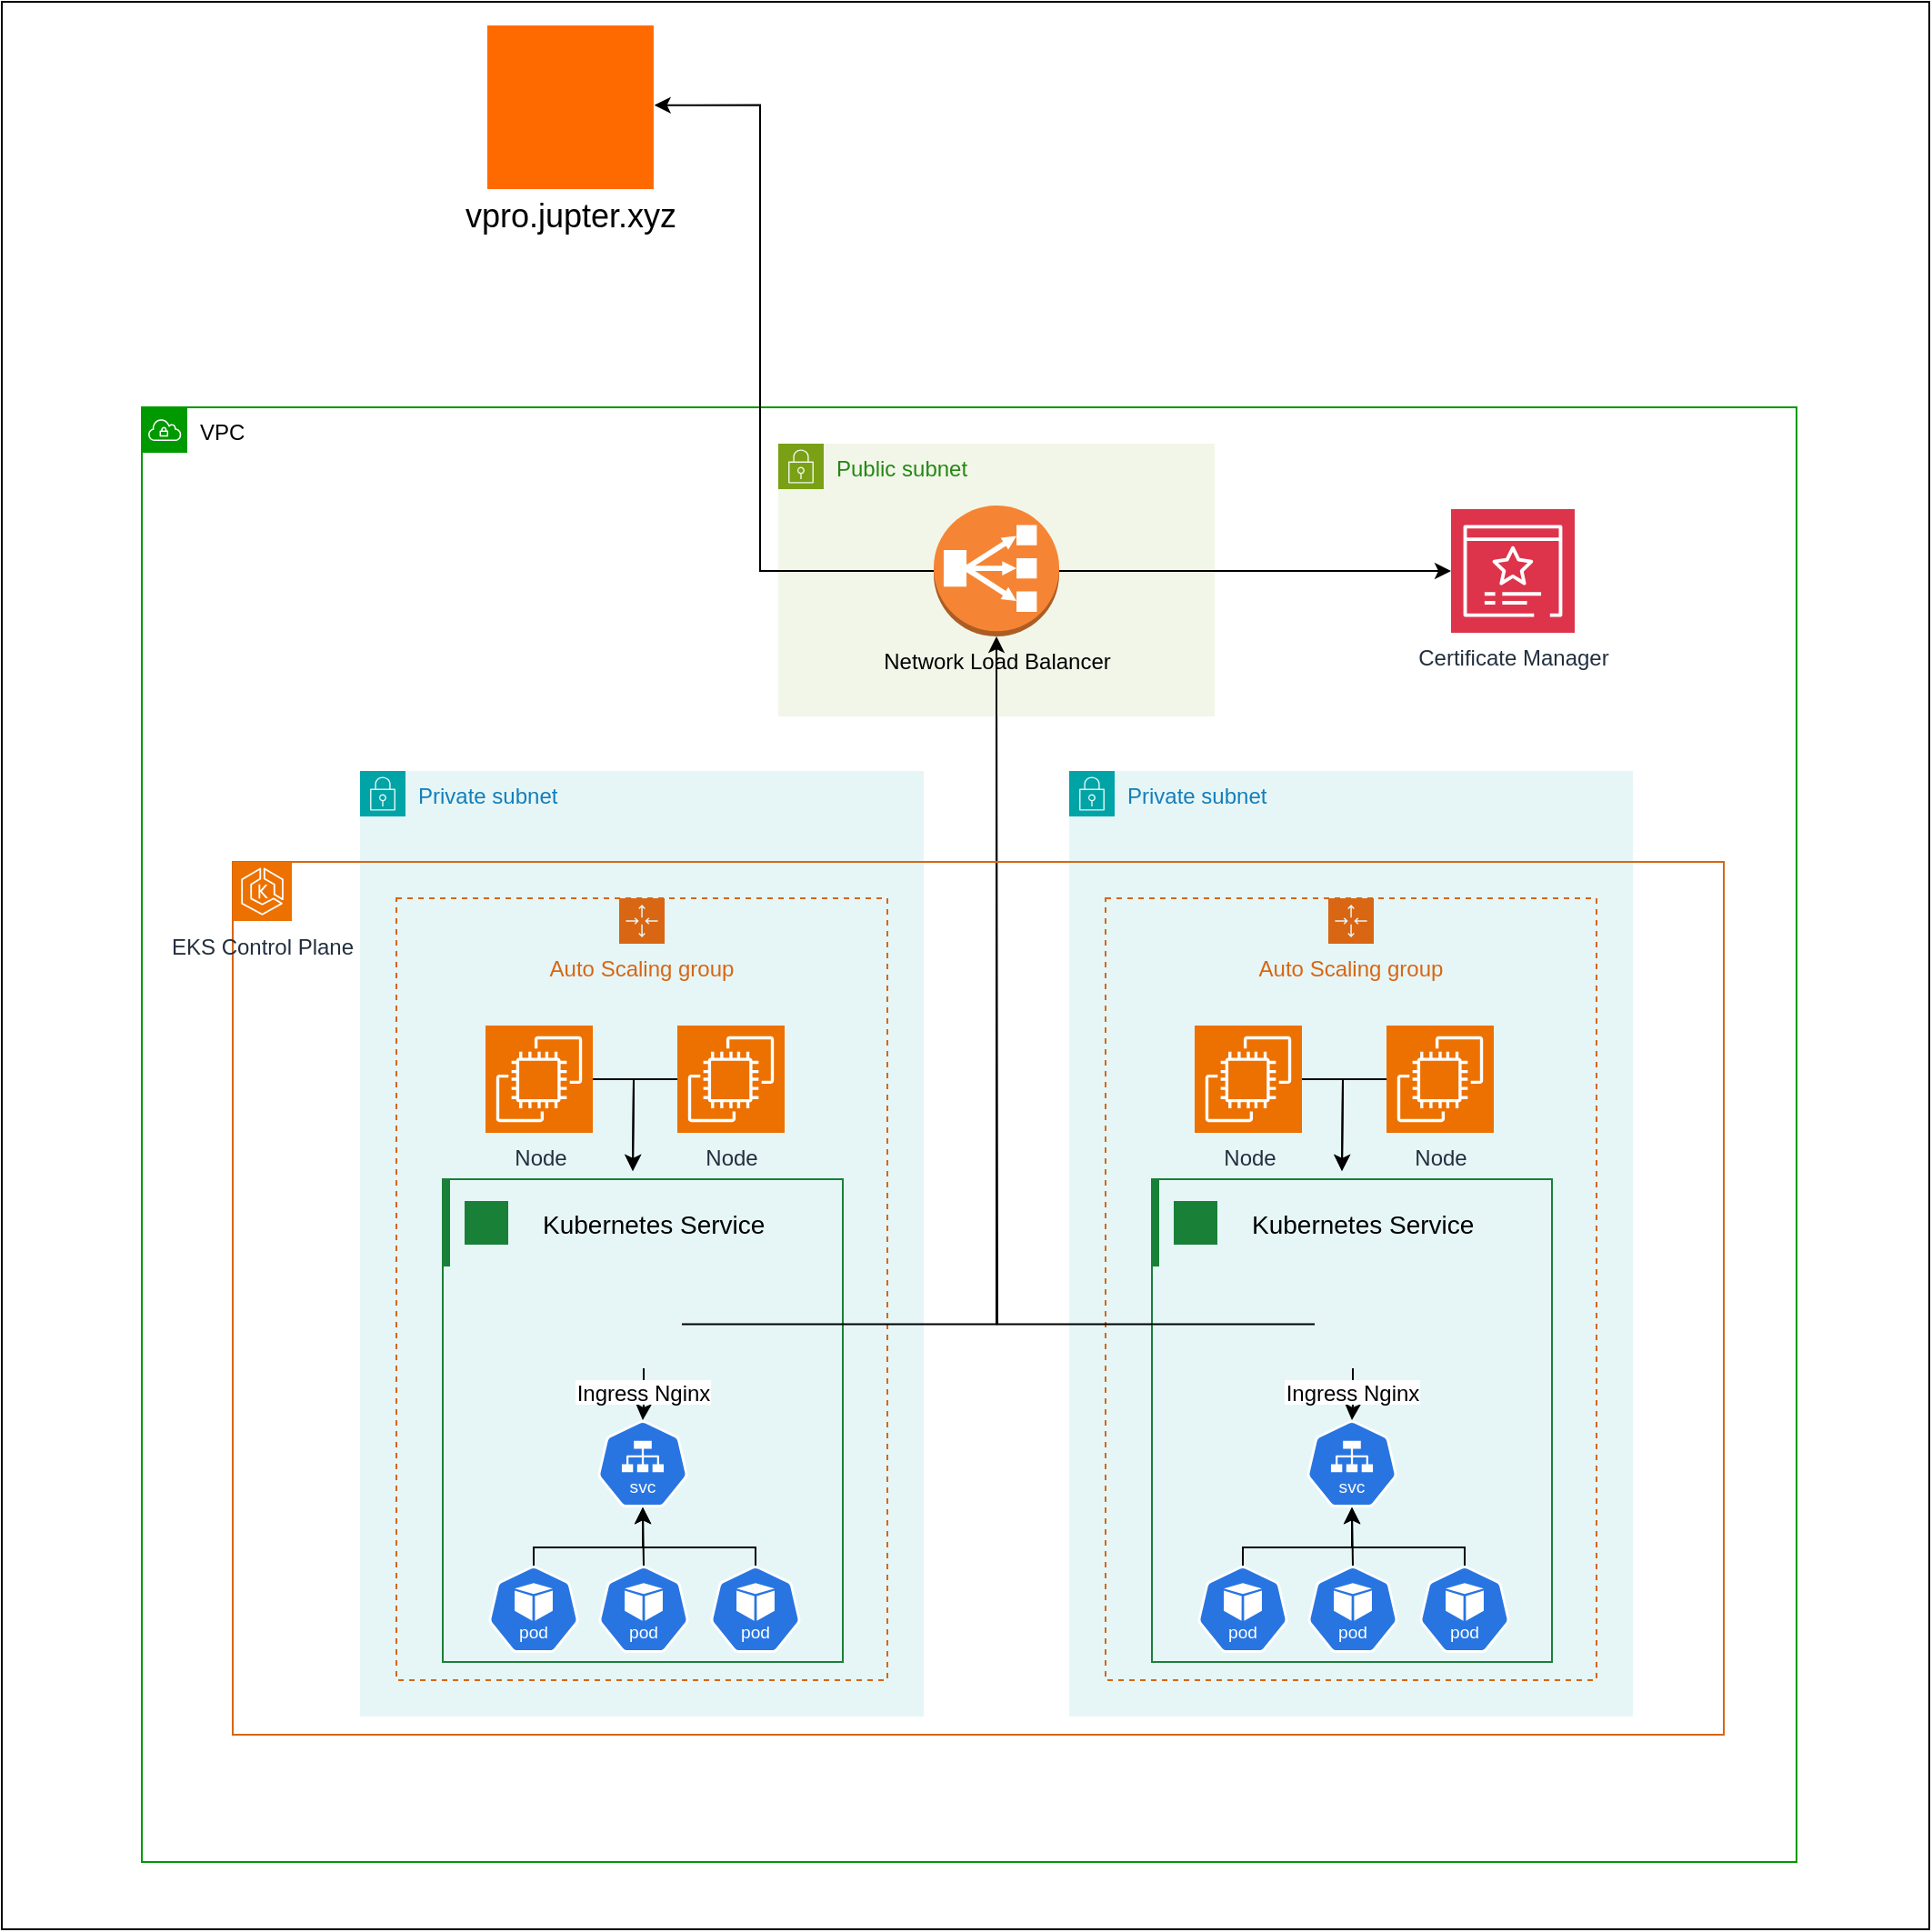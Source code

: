 <mxfile version="26.0.9">
  <diagram name="Página-1" id="Ebh7_Z0vxYLUfH_Ub__D">
    <mxGraphModel dx="1880" dy="3484" grid="1" gridSize="10" guides="1" tooltips="1" connect="1" arrows="1" fold="1" page="1" pageScale="1" pageWidth="827" pageHeight="1169" math="0" shadow="0">
      <root>
        <mxCell id="0" />
        <mxCell id="1" parent="0" />
        <mxCell id="sMkJowBJEs8iN2L6A-MO-190" value="" style="whiteSpace=wrap;html=1;aspect=fixed;movable=0;resizable=0;rotatable=0;deletable=0;editable=0;locked=1;connectable=0;" vertex="1" parent="1">
          <mxGeometry y="-1170" width="1060" height="1060" as="geometry" />
        </mxCell>
        <mxCell id="sMkJowBJEs8iN2L6A-MO-41" value="Private subnet" style="points=[[0,0],[0.25,0],[0.5,0],[0.75,0],[1,0],[1,0.25],[1,0.5],[1,0.75],[1,1],[0.75,1],[0.5,1],[0.25,1],[0,1],[0,0.75],[0,0.5],[0,0.25]];outlineConnect=0;gradientColor=none;html=1;whiteSpace=wrap;fontSize=12;fontStyle=0;container=0;pointerEvents=0;collapsible=0;recursiveResize=0;shape=mxgraph.aws4.group;grIcon=mxgraph.aws4.group_security_group;grStroke=0;strokeColor=#00A4A6;fillColor=#E6F6F7;verticalAlign=top;align=left;spacingLeft=30;fontColor=#147EBA;dashed=0;" vertex="1" parent="1">
          <mxGeometry x="197" y="-747" width="310" height="520" as="geometry" />
        </mxCell>
        <mxCell id="sMkJowBJEs8iN2L6A-MO-57" value="VPC" style="sketch=0;outlineConnect=0;html=1;whiteSpace=wrap;fontSize=12;fontStyle=0;shape=mxgraph.aws4.group;grIcon=mxgraph.aws4.group_vpc;strokeColor=#009900;fillColor=none;verticalAlign=top;align=left;spacingLeft=30;dashed=0;movable=1;resizable=1;rotatable=1;deletable=1;editable=1;locked=0;connectable=1;" vertex="1" parent="1">
          <mxGeometry x="77" y="-947" width="910" height="800" as="geometry" />
        </mxCell>
        <mxCell id="sMkJowBJEs8iN2L6A-MO-36" value="Auto Scaling group" style="points=[[0,0],[0.25,0],[0.5,0],[0.75,0],[1,0],[1,0.25],[1,0.5],[1,0.75],[1,1],[0.75,1],[0.5,1],[0.25,1],[0,1],[0,0.75],[0,0.5],[0,0.25]];outlineConnect=0;gradientColor=none;html=1;whiteSpace=wrap;fontSize=12;fontStyle=0;container=1;pointerEvents=0;collapsible=0;recursiveResize=0;shape=mxgraph.aws4.groupCenter;grIcon=mxgraph.aws4.group_auto_scaling_group;grStroke=1;strokeColor=#D86613;fillColor=none;verticalAlign=top;align=center;fontColor=#D86613;dashed=1;spacingTop=25;" vertex="1" parent="1">
          <mxGeometry x="217" y="-677" width="270" height="430" as="geometry" />
        </mxCell>
        <mxCell id="sMkJowBJEs8iN2L6A-MO-151" style="edgeStyle=orthogonalEdgeStyle;rounded=0;orthogonalLoop=1;jettySize=auto;html=1;exitX=1;exitY=0.5;exitDx=0;exitDy=0;exitPerimeter=0;" edge="1" parent="sMkJowBJEs8iN2L6A-MO-36" source="sMkJowBJEs8iN2L6A-MO-17">
          <mxGeometry relative="1" as="geometry">
            <mxPoint x="130" y="150" as="targetPoint" />
          </mxGeometry>
        </mxCell>
        <mxCell id="sMkJowBJEs8iN2L6A-MO-17" value="Node" style="sketch=0;points=[[0,0,0],[0.25,0,0],[0.5,0,0],[0.75,0,0],[1,0,0],[0,1,0],[0.25,1,0],[0.5,1,0],[0.75,1,0],[1,1,0],[0,0.25,0],[0,0.5,0],[0,0.75,0],[1,0.25,0],[1,0.5,0],[1,0.75,0]];outlineConnect=0;fontColor=#232F3E;fillColor=#ED7100;strokeColor=#ffffff;dashed=0;verticalLabelPosition=bottom;verticalAlign=top;align=center;html=1;fontSize=12;fontStyle=0;aspect=fixed;shape=mxgraph.aws4.resourceIcon;resIcon=mxgraph.aws4.ec2;" vertex="1" parent="sMkJowBJEs8iN2L6A-MO-36">
          <mxGeometry x="49" y="70" width="59" height="59" as="geometry" />
        </mxCell>
        <mxCell id="sMkJowBJEs8iN2L6A-MO-152" style="edgeStyle=orthogonalEdgeStyle;rounded=0;orthogonalLoop=1;jettySize=auto;html=1;" edge="1" parent="sMkJowBJEs8iN2L6A-MO-36" source="sMkJowBJEs8iN2L6A-MO-150">
          <mxGeometry relative="1" as="geometry">
            <mxPoint x="130" y="150" as="targetPoint" />
          </mxGeometry>
        </mxCell>
        <mxCell id="sMkJowBJEs8iN2L6A-MO-150" value="Node" style="sketch=0;points=[[0,0,0],[0.25,0,0],[0.5,0,0],[0.75,0,0],[1,0,0],[0,1,0],[0.25,1,0],[0.5,1,0],[0.75,1,0],[1,1,0],[0,0.25,0],[0,0.5,0],[0,0.75,0],[1,0.25,0],[1,0.5,0],[1,0.75,0]];outlineConnect=0;fontColor=#232F3E;fillColor=#ED7100;strokeColor=#ffffff;dashed=0;verticalLabelPosition=bottom;verticalAlign=top;align=center;html=1;fontSize=12;fontStyle=0;aspect=fixed;shape=mxgraph.aws4.resourceIcon;resIcon=mxgraph.aws4.ec2;" vertex="1" parent="sMkJowBJEs8iN2L6A-MO-36">
          <mxGeometry x="154.5" y="70" width="59" height="59" as="geometry" />
        </mxCell>
        <mxCell id="sMkJowBJEs8iN2L6A-MO-153" value="Private subnet" style="points=[[0,0],[0.25,0],[0.5,0],[0.75,0],[1,0],[1,0.25],[1,0.5],[1,0.75],[1,1],[0.75,1],[0.5,1],[0.25,1],[0,1],[0,0.75],[0,0.5],[0,0.25]];outlineConnect=0;gradientColor=none;html=1;whiteSpace=wrap;fontSize=12;fontStyle=0;container=0;pointerEvents=0;collapsible=0;recursiveResize=0;shape=mxgraph.aws4.group;grIcon=mxgraph.aws4.group_security_group;grStroke=0;strokeColor=#00A4A6;fillColor=#E6F6F7;verticalAlign=top;align=left;spacingLeft=30;fontColor=#147EBA;dashed=0;" vertex="1" parent="1">
          <mxGeometry x="587" y="-747" width="310" height="520" as="geometry" />
        </mxCell>
        <mxCell id="sMkJowBJEs8iN2L6A-MO-71" value="" style="container=1;collapsible=0;expand=0;recursiveResize=0;html=1;whiteSpace=wrap;strokeColor=#198038;fillColor=none;strokeWidth=1" vertex="1" parent="1">
          <mxGeometry x="242.5" y="-522.5" width="220" height="265.5" as="geometry" />
        </mxCell>
        <mxCell id="sMkJowBJEs8iN2L6A-MO-72" value="Kubernetes Service" style="shape=rect;fillColor=none;aspect=fixed;resizable=0;labelPosition=right;verticalLabelPosition=middle;align=left;verticalAlign=middle;strokeColor=none;part=1;spacingLeft=5;fontSize=14;" vertex="1" parent="sMkJowBJEs8iN2L6A-MO-71">
          <mxGeometry width="48" height="48" relative="1" as="geometry" />
        </mxCell>
        <mxCell id="sMkJowBJEs8iN2L6A-MO-73" value="" style="fillColor=#198038;shape=mxgraph.ibm_cloud.ibm-cloud--kubernetes-service;strokeColor=none;dashed=0;outlineConnect=0;html=1;labelPosition=center;verticalLabelPosition=bottom;verticalAlign=top;part=1;movable=0;resizable=0;rotatable=0;" vertex="1" parent="sMkJowBJEs8iN2L6A-MO-72">
          <mxGeometry width="24" height="24" relative="1" as="geometry">
            <mxPoint x="12" y="12" as="offset" />
          </mxGeometry>
        </mxCell>
        <mxCell id="sMkJowBJEs8iN2L6A-MO-74" value="" style="shape=rect;fillColor=#198038;aspect=fixed;resizable=0;labelPosition=right;verticalLabelPosition=middle;align=left;verticalAlign=middle;strokeColor=none;part=1;spacingLeft=5;fontSize=14;" vertex="1" parent="sMkJowBJEs8iN2L6A-MO-71">
          <mxGeometry width="4" height="48" relative="1" as="geometry" />
        </mxCell>
        <mxCell id="sMkJowBJEs8iN2L6A-MO-69" value="" style="aspect=fixed;sketch=0;html=1;dashed=0;whitespace=wrap;verticalLabelPosition=bottom;verticalAlign=top;fillColor=#2875E2;strokeColor=#ffffff;points=[[0.005,0.63,0],[0.1,0.2,0],[0.9,0.2,0],[0.5,0,0],[0.995,0.63,0],[0.72,0.99,0],[0.5,1,0],[0.28,0.99,0]];shape=mxgraph.kubernetes.icon2;kubernetesLabel=1;prIcon=pod" vertex="1" parent="sMkJowBJEs8iN2L6A-MO-71">
          <mxGeometry x="25" y="212.5" width="50" height="48" as="geometry" />
        </mxCell>
        <mxCell id="sMkJowBJEs8iN2L6A-MO-75" value="" style="aspect=fixed;sketch=0;html=1;dashed=0;whitespace=wrap;verticalLabelPosition=bottom;verticalAlign=top;fillColor=#2875E2;strokeColor=#ffffff;points=[[0.005,0.63,0],[0.1,0.2,0],[0.9,0.2,0],[0.5,0,0],[0.995,0.63,0],[0.72,0.99,0],[0.5,1,0],[0.28,0.99,0]];shape=mxgraph.kubernetes.icon2;kubernetesLabel=1;prIcon=pod" vertex="1" parent="sMkJowBJEs8iN2L6A-MO-71">
          <mxGeometry x="85.5" y="212.5" width="50" height="48" as="geometry" />
        </mxCell>
        <mxCell id="sMkJowBJEs8iN2L6A-MO-76" value="" style="aspect=fixed;sketch=0;html=1;dashed=0;whitespace=wrap;verticalLabelPosition=bottom;verticalAlign=top;fillColor=#2875E2;strokeColor=#ffffff;points=[[0.005,0.63,0],[0.1,0.2,0],[0.9,0.2,0],[0.5,0,0],[0.995,0.63,0],[0.72,0.99,0],[0.5,1,0],[0.28,0.99,0]];shape=mxgraph.kubernetes.icon2;kubernetesLabel=1;prIcon=pod" vertex="1" parent="sMkJowBJEs8iN2L6A-MO-71">
          <mxGeometry x="147" y="212.5" width="50" height="48" as="geometry" />
        </mxCell>
        <mxCell id="sMkJowBJEs8iN2L6A-MO-77" value="" style="aspect=fixed;sketch=0;html=1;dashed=0;whitespace=wrap;verticalLabelPosition=bottom;verticalAlign=top;fillColor=#2875E2;strokeColor=#ffffff;points=[[0.005,0.63,0],[0.1,0.2,0],[0.9,0.2,0],[0.5,0,0],[0.995,0.63,0],[0.72,0.99,0],[0.5,1,0],[0.28,0.99,0]];shape=mxgraph.kubernetes.icon2;kubernetesLabel=1;prIcon=svc" vertex="1" parent="sMkJowBJEs8iN2L6A-MO-71">
          <mxGeometry x="85" y="132.5" width="50" height="48" as="geometry" />
        </mxCell>
        <mxCell id="sMkJowBJEs8iN2L6A-MO-81" style="edgeStyle=orthogonalEdgeStyle;rounded=0;orthogonalLoop=1;jettySize=auto;html=1;exitX=0.5;exitY=0;exitDx=0;exitDy=0;exitPerimeter=0;entryX=0.5;entryY=1;entryDx=0;entryDy=0;entryPerimeter=0;" edge="1" parent="sMkJowBJEs8iN2L6A-MO-71">
          <mxGeometry relative="1" as="geometry">
            <mxPoint x="110.5" y="212.5" as="sourcePoint" />
            <mxPoint x="110" y="180.5" as="targetPoint" />
          </mxGeometry>
        </mxCell>
        <mxCell id="sMkJowBJEs8iN2L6A-MO-83" style="edgeStyle=orthogonalEdgeStyle;rounded=0;orthogonalLoop=1;jettySize=auto;html=1;exitX=0.5;exitY=0;exitDx=0;exitDy=0;exitPerimeter=0;entryX=0.5;entryY=1;entryDx=0;entryDy=0;entryPerimeter=0;" edge="1" parent="sMkJowBJEs8iN2L6A-MO-71" source="sMkJowBJEs8iN2L6A-MO-69" target="sMkJowBJEs8iN2L6A-MO-77">
          <mxGeometry relative="1" as="geometry">
            <Array as="points">
              <mxPoint x="50" y="202.5" />
              <mxPoint x="110" y="202.5" />
            </Array>
          </mxGeometry>
        </mxCell>
        <mxCell id="sMkJowBJEs8iN2L6A-MO-87" style="edgeStyle=orthogonalEdgeStyle;rounded=0;orthogonalLoop=1;jettySize=auto;html=1;exitX=0.5;exitY=0;exitDx=0;exitDy=0;exitPerimeter=0;entryX=0.5;entryY=1;entryDx=0;entryDy=0;entryPerimeter=0;" edge="1" parent="sMkJowBJEs8iN2L6A-MO-71" source="sMkJowBJEs8iN2L6A-MO-76" target="sMkJowBJEs8iN2L6A-MO-77">
          <mxGeometry relative="1" as="geometry">
            <Array as="points">
              <mxPoint x="172" y="202.5" />
              <mxPoint x="110" y="202.5" />
            </Array>
          </mxGeometry>
        </mxCell>
        <mxCell id="sMkJowBJEs8iN2L6A-MO-139" value="" style="edgeStyle=orthogonalEdgeStyle;rounded=0;orthogonalLoop=1;jettySize=auto;html=1;" edge="1" parent="sMkJowBJEs8iN2L6A-MO-71" source="sMkJowBJEs8iN2L6A-MO-136" target="sMkJowBJEs8iN2L6A-MO-77">
          <mxGeometry relative="1" as="geometry" />
        </mxCell>
        <mxCell id="sMkJowBJEs8iN2L6A-MO-136" value="Ingress Nginx" style="shape=image;verticalLabelPosition=bottom;labelBackgroundColor=default;verticalAlign=top;aspect=fixed;imageAspect=0;image=https://static-00.iconduck.com/assets.00/nginx-icon-887x1024-ahmvu4vv.png;" vertex="1" parent="sMkJowBJEs8iN2L6A-MO-71">
          <mxGeometry x="89.5" y="55.5" width="42" height="48.49" as="geometry" />
        </mxCell>
        <mxCell id="sMkJowBJEs8iN2L6A-MO-154" value="Auto Scaling group" style="points=[[0,0],[0.25,0],[0.5,0],[0.75,0],[1,0],[1,0.25],[1,0.5],[1,0.75],[1,1],[0.75,1],[0.5,1],[0.25,1],[0,1],[0,0.75],[0,0.5],[0,0.25]];outlineConnect=0;gradientColor=none;html=1;whiteSpace=wrap;fontSize=12;fontStyle=0;container=1;pointerEvents=0;collapsible=0;recursiveResize=0;shape=mxgraph.aws4.groupCenter;grIcon=mxgraph.aws4.group_auto_scaling_group;grStroke=1;strokeColor=#D86613;fillColor=none;verticalAlign=top;align=center;fontColor=#D86613;dashed=1;spacingTop=25;" vertex="1" parent="1">
          <mxGeometry x="607" y="-677" width="270" height="430" as="geometry" />
        </mxCell>
        <mxCell id="sMkJowBJEs8iN2L6A-MO-155" style="edgeStyle=orthogonalEdgeStyle;rounded=0;orthogonalLoop=1;jettySize=auto;html=1;exitX=1;exitY=0.5;exitDx=0;exitDy=0;exitPerimeter=0;" edge="1" parent="sMkJowBJEs8iN2L6A-MO-154" source="sMkJowBJEs8iN2L6A-MO-156">
          <mxGeometry relative="1" as="geometry">
            <mxPoint x="130" y="150" as="targetPoint" />
          </mxGeometry>
        </mxCell>
        <mxCell id="sMkJowBJEs8iN2L6A-MO-156" value="Node" style="sketch=0;points=[[0,0,0],[0.25,0,0],[0.5,0,0],[0.75,0,0],[1,0,0],[0,1,0],[0.25,1,0],[0.5,1,0],[0.75,1,0],[1,1,0],[0,0.25,0],[0,0.5,0],[0,0.75,0],[1,0.25,0],[1,0.5,0],[1,0.75,0]];outlineConnect=0;fontColor=#232F3E;fillColor=#ED7100;strokeColor=#ffffff;dashed=0;verticalLabelPosition=bottom;verticalAlign=top;align=center;html=1;fontSize=12;fontStyle=0;aspect=fixed;shape=mxgraph.aws4.resourceIcon;resIcon=mxgraph.aws4.ec2;" vertex="1" parent="sMkJowBJEs8iN2L6A-MO-154">
          <mxGeometry x="49" y="70" width="59" height="59" as="geometry" />
        </mxCell>
        <mxCell id="sMkJowBJEs8iN2L6A-MO-157" style="edgeStyle=orthogonalEdgeStyle;rounded=0;orthogonalLoop=1;jettySize=auto;html=1;" edge="1" parent="sMkJowBJEs8iN2L6A-MO-154" source="sMkJowBJEs8iN2L6A-MO-158">
          <mxGeometry relative="1" as="geometry">
            <mxPoint x="130" y="150" as="targetPoint" />
          </mxGeometry>
        </mxCell>
        <mxCell id="sMkJowBJEs8iN2L6A-MO-158" value="Node" style="sketch=0;points=[[0,0,0],[0.25,0,0],[0.5,0,0],[0.75,0,0],[1,0,0],[0,1,0],[0.25,1,0],[0.5,1,0],[0.75,1,0],[1,1,0],[0,0.25,0],[0,0.5,0],[0,0.75,0],[1,0.25,0],[1,0.5,0],[1,0.75,0]];outlineConnect=0;fontColor=#232F3E;fillColor=#ED7100;strokeColor=#ffffff;dashed=0;verticalLabelPosition=bottom;verticalAlign=top;align=center;html=1;fontSize=12;fontStyle=0;aspect=fixed;shape=mxgraph.aws4.resourceIcon;resIcon=mxgraph.aws4.ec2;" vertex="1" parent="sMkJowBJEs8iN2L6A-MO-154">
          <mxGeometry x="154.5" y="70" width="59" height="59" as="geometry" />
        </mxCell>
        <mxCell id="sMkJowBJEs8iN2L6A-MO-159" value="" style="container=1;collapsible=0;expand=0;recursiveResize=0;html=1;whiteSpace=wrap;strokeColor=#198038;fillColor=none;strokeWidth=1" vertex="1" parent="1">
          <mxGeometry x="632.5" y="-522.5" width="220" height="265.5" as="geometry" />
        </mxCell>
        <mxCell id="sMkJowBJEs8iN2L6A-MO-160" value="Kubernetes Service" style="shape=rect;fillColor=none;aspect=fixed;resizable=0;labelPosition=right;verticalLabelPosition=middle;align=left;verticalAlign=middle;strokeColor=none;part=1;spacingLeft=5;fontSize=14;" vertex="1" parent="sMkJowBJEs8iN2L6A-MO-159">
          <mxGeometry width="48" height="48" relative="1" as="geometry" />
        </mxCell>
        <mxCell id="sMkJowBJEs8iN2L6A-MO-161" value="" style="fillColor=#198038;shape=mxgraph.ibm_cloud.ibm-cloud--kubernetes-service;strokeColor=none;dashed=0;outlineConnect=0;html=1;labelPosition=center;verticalLabelPosition=bottom;verticalAlign=top;part=1;movable=0;resizable=0;rotatable=0;" vertex="1" parent="sMkJowBJEs8iN2L6A-MO-160">
          <mxGeometry width="24" height="24" relative="1" as="geometry">
            <mxPoint x="12" y="12" as="offset" />
          </mxGeometry>
        </mxCell>
        <mxCell id="sMkJowBJEs8iN2L6A-MO-162" value="" style="shape=rect;fillColor=#198038;aspect=fixed;resizable=0;labelPosition=right;verticalLabelPosition=middle;align=left;verticalAlign=middle;strokeColor=none;part=1;spacingLeft=5;fontSize=14;" vertex="1" parent="sMkJowBJEs8iN2L6A-MO-159">
          <mxGeometry width="4" height="48" relative="1" as="geometry" />
        </mxCell>
        <mxCell id="sMkJowBJEs8iN2L6A-MO-163" value="" style="aspect=fixed;sketch=0;html=1;dashed=0;whitespace=wrap;verticalLabelPosition=bottom;verticalAlign=top;fillColor=#2875E2;strokeColor=#ffffff;points=[[0.005,0.63,0],[0.1,0.2,0],[0.9,0.2,0],[0.5,0,0],[0.995,0.63,0],[0.72,0.99,0],[0.5,1,0],[0.28,0.99,0]];shape=mxgraph.kubernetes.icon2;kubernetesLabel=1;prIcon=pod" vertex="1" parent="sMkJowBJEs8iN2L6A-MO-159">
          <mxGeometry x="25" y="212.5" width="50" height="48" as="geometry" />
        </mxCell>
        <mxCell id="sMkJowBJEs8iN2L6A-MO-164" value="" style="aspect=fixed;sketch=0;html=1;dashed=0;whitespace=wrap;verticalLabelPosition=bottom;verticalAlign=top;fillColor=#2875E2;strokeColor=#ffffff;points=[[0.005,0.63,0],[0.1,0.2,0],[0.9,0.2,0],[0.5,0,0],[0.995,0.63,0],[0.72,0.99,0],[0.5,1,0],[0.28,0.99,0]];shape=mxgraph.kubernetes.icon2;kubernetesLabel=1;prIcon=pod" vertex="1" parent="sMkJowBJEs8iN2L6A-MO-159">
          <mxGeometry x="85.5" y="212.5" width="50" height="48" as="geometry" />
        </mxCell>
        <mxCell id="sMkJowBJEs8iN2L6A-MO-165" value="" style="aspect=fixed;sketch=0;html=1;dashed=0;whitespace=wrap;verticalLabelPosition=bottom;verticalAlign=top;fillColor=#2875E2;strokeColor=#ffffff;points=[[0.005,0.63,0],[0.1,0.2,0],[0.9,0.2,0],[0.5,0,0],[0.995,0.63,0],[0.72,0.99,0],[0.5,1,0],[0.28,0.99,0]];shape=mxgraph.kubernetes.icon2;kubernetesLabel=1;prIcon=pod" vertex="1" parent="sMkJowBJEs8iN2L6A-MO-159">
          <mxGeometry x="147" y="212.5" width="50" height="48" as="geometry" />
        </mxCell>
        <mxCell id="sMkJowBJEs8iN2L6A-MO-166" value="" style="aspect=fixed;sketch=0;html=1;dashed=0;whitespace=wrap;verticalLabelPosition=bottom;verticalAlign=top;fillColor=#2875E2;strokeColor=#ffffff;points=[[0.005,0.63,0],[0.1,0.2,0],[0.9,0.2,0],[0.5,0,0],[0.995,0.63,0],[0.72,0.99,0],[0.5,1,0],[0.28,0.99,0]];shape=mxgraph.kubernetes.icon2;kubernetesLabel=1;prIcon=svc" vertex="1" parent="sMkJowBJEs8iN2L6A-MO-159">
          <mxGeometry x="85" y="132.5" width="50" height="48" as="geometry" />
        </mxCell>
        <mxCell id="sMkJowBJEs8iN2L6A-MO-167" style="edgeStyle=orthogonalEdgeStyle;rounded=0;orthogonalLoop=1;jettySize=auto;html=1;exitX=0.5;exitY=0;exitDx=0;exitDy=0;exitPerimeter=0;entryX=0.5;entryY=1;entryDx=0;entryDy=0;entryPerimeter=0;" edge="1" parent="sMkJowBJEs8iN2L6A-MO-159">
          <mxGeometry relative="1" as="geometry">
            <mxPoint x="110.5" y="212.5" as="sourcePoint" />
            <mxPoint x="110" y="180.5" as="targetPoint" />
          </mxGeometry>
        </mxCell>
        <mxCell id="sMkJowBJEs8iN2L6A-MO-168" style="edgeStyle=orthogonalEdgeStyle;rounded=0;orthogonalLoop=1;jettySize=auto;html=1;exitX=0.5;exitY=0;exitDx=0;exitDy=0;exitPerimeter=0;entryX=0.5;entryY=1;entryDx=0;entryDy=0;entryPerimeter=0;" edge="1" parent="sMkJowBJEs8iN2L6A-MO-159" source="sMkJowBJEs8iN2L6A-MO-163" target="sMkJowBJEs8iN2L6A-MO-166">
          <mxGeometry relative="1" as="geometry">
            <Array as="points">
              <mxPoint x="50" y="202.5" />
              <mxPoint x="110" y="202.5" />
            </Array>
          </mxGeometry>
        </mxCell>
        <mxCell id="sMkJowBJEs8iN2L6A-MO-169" style="edgeStyle=orthogonalEdgeStyle;rounded=0;orthogonalLoop=1;jettySize=auto;html=1;exitX=0.5;exitY=0;exitDx=0;exitDy=0;exitPerimeter=0;entryX=0.5;entryY=1;entryDx=0;entryDy=0;entryPerimeter=0;" edge="1" parent="sMkJowBJEs8iN2L6A-MO-159" source="sMkJowBJEs8iN2L6A-MO-165" target="sMkJowBJEs8iN2L6A-MO-166">
          <mxGeometry relative="1" as="geometry">
            <Array as="points">
              <mxPoint x="172" y="202.5" />
              <mxPoint x="110" y="202.5" />
            </Array>
          </mxGeometry>
        </mxCell>
        <mxCell id="sMkJowBJEs8iN2L6A-MO-170" value="" style="edgeStyle=orthogonalEdgeStyle;rounded=0;orthogonalLoop=1;jettySize=auto;html=1;" edge="1" parent="sMkJowBJEs8iN2L6A-MO-159" source="sMkJowBJEs8iN2L6A-MO-171" target="sMkJowBJEs8iN2L6A-MO-166">
          <mxGeometry relative="1" as="geometry" />
        </mxCell>
        <mxCell id="sMkJowBJEs8iN2L6A-MO-176" style="edgeStyle=orthogonalEdgeStyle;rounded=0;orthogonalLoop=1;jettySize=auto;html=1;" edge="1" parent="sMkJowBJEs8iN2L6A-MO-159" source="sMkJowBJEs8iN2L6A-MO-171">
          <mxGeometry relative="1" as="geometry">
            <mxPoint x="-85.5" y="-294.5" as="targetPoint" />
          </mxGeometry>
        </mxCell>
        <mxCell id="sMkJowBJEs8iN2L6A-MO-171" value="Ingress Nginx" style="shape=image;verticalLabelPosition=bottom;labelBackgroundColor=default;verticalAlign=top;aspect=fixed;imageAspect=0;image=https://static-00.iconduck.com/assets.00/nginx-icon-887x1024-ahmvu4vv.png;" vertex="1" parent="sMkJowBJEs8iN2L6A-MO-159">
          <mxGeometry x="89.5" y="55.5" width="42" height="48.49" as="geometry" />
        </mxCell>
        <mxCell id="sMkJowBJEs8iN2L6A-MO-174" value="" style="group" vertex="1" connectable="0" parent="1">
          <mxGeometry x="427" y="-927" width="240" height="150" as="geometry" />
        </mxCell>
        <mxCell id="sMkJowBJEs8iN2L6A-MO-172" value="Public subnet" style="points=[[0,0],[0.25,0],[0.5,0],[0.75,0],[1,0],[1,0.25],[1,0.5],[1,0.75],[1,1],[0.75,1],[0.5,1],[0.25,1],[0,1],[0,0.75],[0,0.5],[0,0.25]];outlineConnect=0;gradientColor=none;html=1;whiteSpace=wrap;fontSize=12;fontStyle=0;container=1;pointerEvents=0;collapsible=0;recursiveResize=0;shape=mxgraph.aws4.group;grIcon=mxgraph.aws4.group_security_group;grStroke=0;strokeColor=#7AA116;fillColor=#F2F6E8;verticalAlign=top;align=left;spacingLeft=30;fontColor=#248814;dashed=0;" vertex="1" parent="sMkJowBJEs8iN2L6A-MO-174">
          <mxGeometry width="240" height="150" as="geometry" />
        </mxCell>
        <mxCell id="sMkJowBJEs8iN2L6A-MO-173" value="Network Load Balancer" style="outlineConnect=0;dashed=0;verticalLabelPosition=bottom;verticalAlign=top;align=center;html=1;shape=mxgraph.aws3.classic_load_balancer;fillColor=#F58534;gradientColor=none;" vertex="1" parent="sMkJowBJEs8iN2L6A-MO-174">
          <mxGeometry x="85.5" y="34" width="69" height="72" as="geometry" />
        </mxCell>
        <mxCell id="sMkJowBJEs8iN2L6A-MO-175" style="edgeStyle=orthogonalEdgeStyle;rounded=0;orthogonalLoop=1;jettySize=auto;html=1;" edge="1" parent="1" source="sMkJowBJEs8iN2L6A-MO-136" target="sMkJowBJEs8iN2L6A-MO-173">
          <mxGeometry relative="1" as="geometry" />
        </mxCell>
        <mxCell id="sMkJowBJEs8iN2L6A-MO-177" value="Certificate Manager" style="sketch=0;points=[[0,0,0],[0.25,0,0],[0.5,0,0],[0.75,0,0],[1,0,0],[0,1,0],[0.25,1,0],[0.5,1,0],[0.75,1,0],[1,1,0],[0,0.25,0],[0,0.5,0],[0,0.75,0],[1,0.25,0],[1,0.5,0],[1,0.75,0]];outlineConnect=0;fontColor=#232F3E;fillColor=#DD344C;strokeColor=#ffffff;dashed=0;verticalLabelPosition=bottom;verticalAlign=top;align=center;html=1;fontSize=12;fontStyle=0;aspect=fixed;shape=mxgraph.aws4.resourceIcon;resIcon=mxgraph.aws4.certificate_manager_3;" vertex="1" parent="1">
          <mxGeometry x="797" y="-891" width="68" height="68" as="geometry" />
        </mxCell>
        <mxCell id="sMkJowBJEs8iN2L6A-MO-184" style="edgeStyle=orthogonalEdgeStyle;rounded=0;orthogonalLoop=1;jettySize=auto;html=1;exitX=1;exitY=0.5;exitDx=0;exitDy=0;exitPerimeter=0;entryX=0;entryY=0.5;entryDx=0;entryDy=0;entryPerimeter=0;" edge="1" parent="1" source="sMkJowBJEs8iN2L6A-MO-173" target="sMkJowBJEs8iN2L6A-MO-177">
          <mxGeometry relative="1" as="geometry" />
        </mxCell>
        <mxCell id="sMkJowBJEs8iN2L6A-MO-185" value="" style="group" vertex="1" connectable="0" parent="1">
          <mxGeometry x="267" y="-1157" width="91.47" height="120" as="geometry" />
        </mxCell>
        <mxCell id="sMkJowBJEs8iN2L6A-MO-182" value="" style="points=[];aspect=fixed;html=1;align=center;shadow=0;dashed=0;fillColor=#FF6A00;strokeColor=none;shape=mxgraph.alibaba_cloud.dns_domain_name_system;" vertex="1" parent="sMkJowBJEs8iN2L6A-MO-185">
          <mxGeometry width="91.47" height="90" as="geometry" />
        </mxCell>
        <mxCell id="sMkJowBJEs8iN2L6A-MO-183" value="&lt;span style=&quot;text-wrap-mode: nowrap;&quot;&gt;vpro.jupter.xyz&lt;/span&gt;" style="text;html=1;align=center;verticalAlign=middle;whiteSpace=wrap;rounded=0;fontSize=18;" vertex="1" parent="sMkJowBJEs8iN2L6A-MO-185">
          <mxGeometry x="15.73" y="90" width="60" height="30" as="geometry" />
        </mxCell>
        <mxCell id="sMkJowBJEs8iN2L6A-MO-187" style="edgeStyle=orthogonalEdgeStyle;rounded=0;orthogonalLoop=1;jettySize=auto;html=1;exitX=0;exitY=0.5;exitDx=0;exitDy=0;exitPerimeter=0;entryX=1.004;entryY=0.487;entryDx=0;entryDy=0;entryPerimeter=0;" edge="1" parent="1" source="sMkJowBJEs8iN2L6A-MO-173" target="sMkJowBJEs8iN2L6A-MO-182">
          <mxGeometry relative="1" as="geometry">
            <Array as="points">
              <mxPoint x="417" y="-857" />
              <mxPoint x="417" y="-1113" />
            </Array>
          </mxGeometry>
        </mxCell>
        <mxCell id="sMkJowBJEs8iN2L6A-MO-188" value="" style="group" vertex="1" connectable="0" parent="1">
          <mxGeometry x="127" y="-697" width="820" height="480" as="geometry" />
        </mxCell>
        <mxCell id="sMkJowBJEs8iN2L6A-MO-58" value="&lt;div&gt;&lt;br&gt;&lt;/div&gt;" style="points=[[0,0],[0.25,0],[0.5,0],[0.75,0],[1,0],[1,0.25],[1,0.5],[1,0.75],[1,1],[0.75,1],[0.5,1],[0.25,1],[0,1],[0,0.75],[0,0.5],[0,0.25]];outlineConnect=0;gradientColor=none;html=1;whiteSpace=wrap;fontSize=12;fontStyle=0;container=0;pointerEvents=0;collapsible=0;recursiveResize=0;shape=mxgraph.aws4.group;grIcon=mxgraph.aws4.group_ec2_instance_contents;strokeColor=#D86613;fillColor=none;verticalAlign=top;align=left;spacingLeft=30;fontColor=#D86613;dashed=0;movable=1;resizable=1;rotatable=1;deletable=1;editable=1;locked=0;connectable=1;" vertex="1" parent="sMkJowBJEs8iN2L6A-MO-188">
          <mxGeometry width="820.0" height="480.0" as="geometry" />
        </mxCell>
        <mxCell id="sMkJowBJEs8iN2L6A-MO-59" value="EKS Control Plane" style="sketch=0;points=[[0,0,0],[0.25,0,0],[0.5,0,0],[0.75,0,0],[1,0,0],[0,1,0],[0.25,1,0],[0.5,1,0],[0.75,1,0],[1,1,0],[0,0.25,0],[0,0.5,0],[0,0.75,0],[1,0.25,0],[1,0.5,0],[1,0.75,0]];outlineConnect=0;fontColor=#232F3E;fillColor=#ED7100;strokeColor=#ffffff;dashed=0;verticalLabelPosition=bottom;verticalAlign=top;align=center;html=1;fontSize=12;fontStyle=0;aspect=fixed;shape=mxgraph.aws4.resourceIcon;resIcon=mxgraph.aws4.eks;movable=1;resizable=1;rotatable=1;deletable=1;editable=1;locked=0;connectable=1;" vertex="1" parent="sMkJowBJEs8iN2L6A-MO-188">
          <mxGeometry width="32.542" height="32.542" as="geometry" />
        </mxCell>
      </root>
    </mxGraphModel>
  </diagram>
</mxfile>
